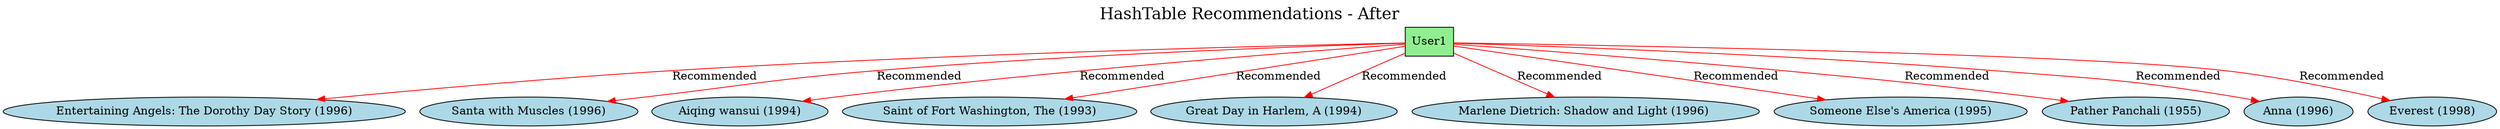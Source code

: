 digraph G {
    label="HashTable Recommendations - After";
    labelloc=top;
    fontsize=20;
    node [style=filled, fillcolor=lightblue];
    "User1" [shape=box, fillcolor=lightgreen];
    "User1" -> "Movie1653" [label="Recommended", color=red];
    "Movie1653" [label="Entertaining Angels: The Dorothy Day Story (1996)"];
    "User1" -> "Movie1500" [label="Recommended", color=red];
    "Movie1500" [label="Santa with Muscles (1996)"];
    "User1" -> "Movie1536" [label="Recommended", color=red];
    "Movie1536" [label="Aiqing wansui (1994)"];
    "User1" -> "Movie1467" [label="Recommended", color=red];
    "Movie1467" [label="Saint of Fort Washington, The (1993)"];
    "User1" -> "Movie814" [label="Recommended", color=red];
    "Movie814" [label="Great Day in Harlem, A (1994)"];
    "User1" -> "Movie1201" [label="Recommended", color=red];
    "Movie1201" [label="Marlene Dietrich: Shadow and Light (1996) "];
    "User1" -> "Movie1599" [label="Recommended", color=red];
    "Movie1599" [label="Someone Else's America (1995)"];
    "User1" -> "Movie1449" [label="Recommended", color=red];
    "Movie1449" [label="Pather Panchali (1955)"];
    "User1" -> "Movie1398" [label="Recommended", color=red];
    "Movie1398" [label="Anna (1996)"];
    "User1" -> "Movie1594" [label="Recommended", color=red];
    "Movie1594" [label="Everest (1998)"];
}
